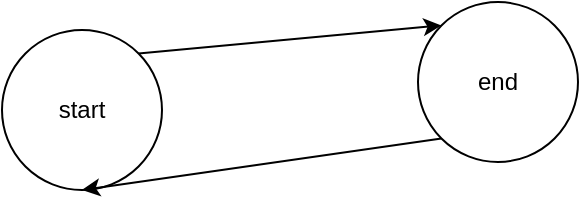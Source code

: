 <mxfile>
    <diagram id="PCDBSzAriLll2_PgM1um" name="Page-1">
        <mxGraphModel dx="659" dy="536" grid="0" gridSize="10" guides="0" tooltips="1" connect="1" arrows="0" fold="1" page="1" pageScale="1" pageWidth="827" pageHeight="1169" background="none" math="0" shadow="0">
            <root>
                <mxCell id="0"/>
                <mxCell id="1" parent="0"/>
                <mxCell id="4" style="edgeStyle=none;html=1;exitX=1;exitY=0;exitDx=0;exitDy=0;entryX=0;entryY=0;entryDx=0;entryDy=0;" edge="1" parent="1" source="2" target="3">
                    <mxGeometry relative="1" as="geometry"/>
                </mxCell>
                <mxCell id="2" value="start" style="ellipse;whiteSpace=wrap;html=1;aspect=fixed;rounded=1;" vertex="1" parent="1">
                    <mxGeometry x="85" y="197" width="80" height="80" as="geometry"/>
                </mxCell>
                <mxCell id="5" style="edgeStyle=none;html=1;exitX=0;exitY=1;exitDx=0;exitDy=0;entryX=0.5;entryY=1;entryDx=0;entryDy=0;" edge="1" parent="1" source="3" target="2">
                    <mxGeometry relative="1" as="geometry"/>
                </mxCell>
                <mxCell id="3" value="end" style="ellipse;whiteSpace=wrap;html=1;aspect=fixed;rounded=1;" vertex="1" parent="1">
                    <mxGeometry x="293" y="183" width="80" height="80" as="geometry"/>
                </mxCell>
            </root>
        </mxGraphModel>
    </diagram>
</mxfile>
